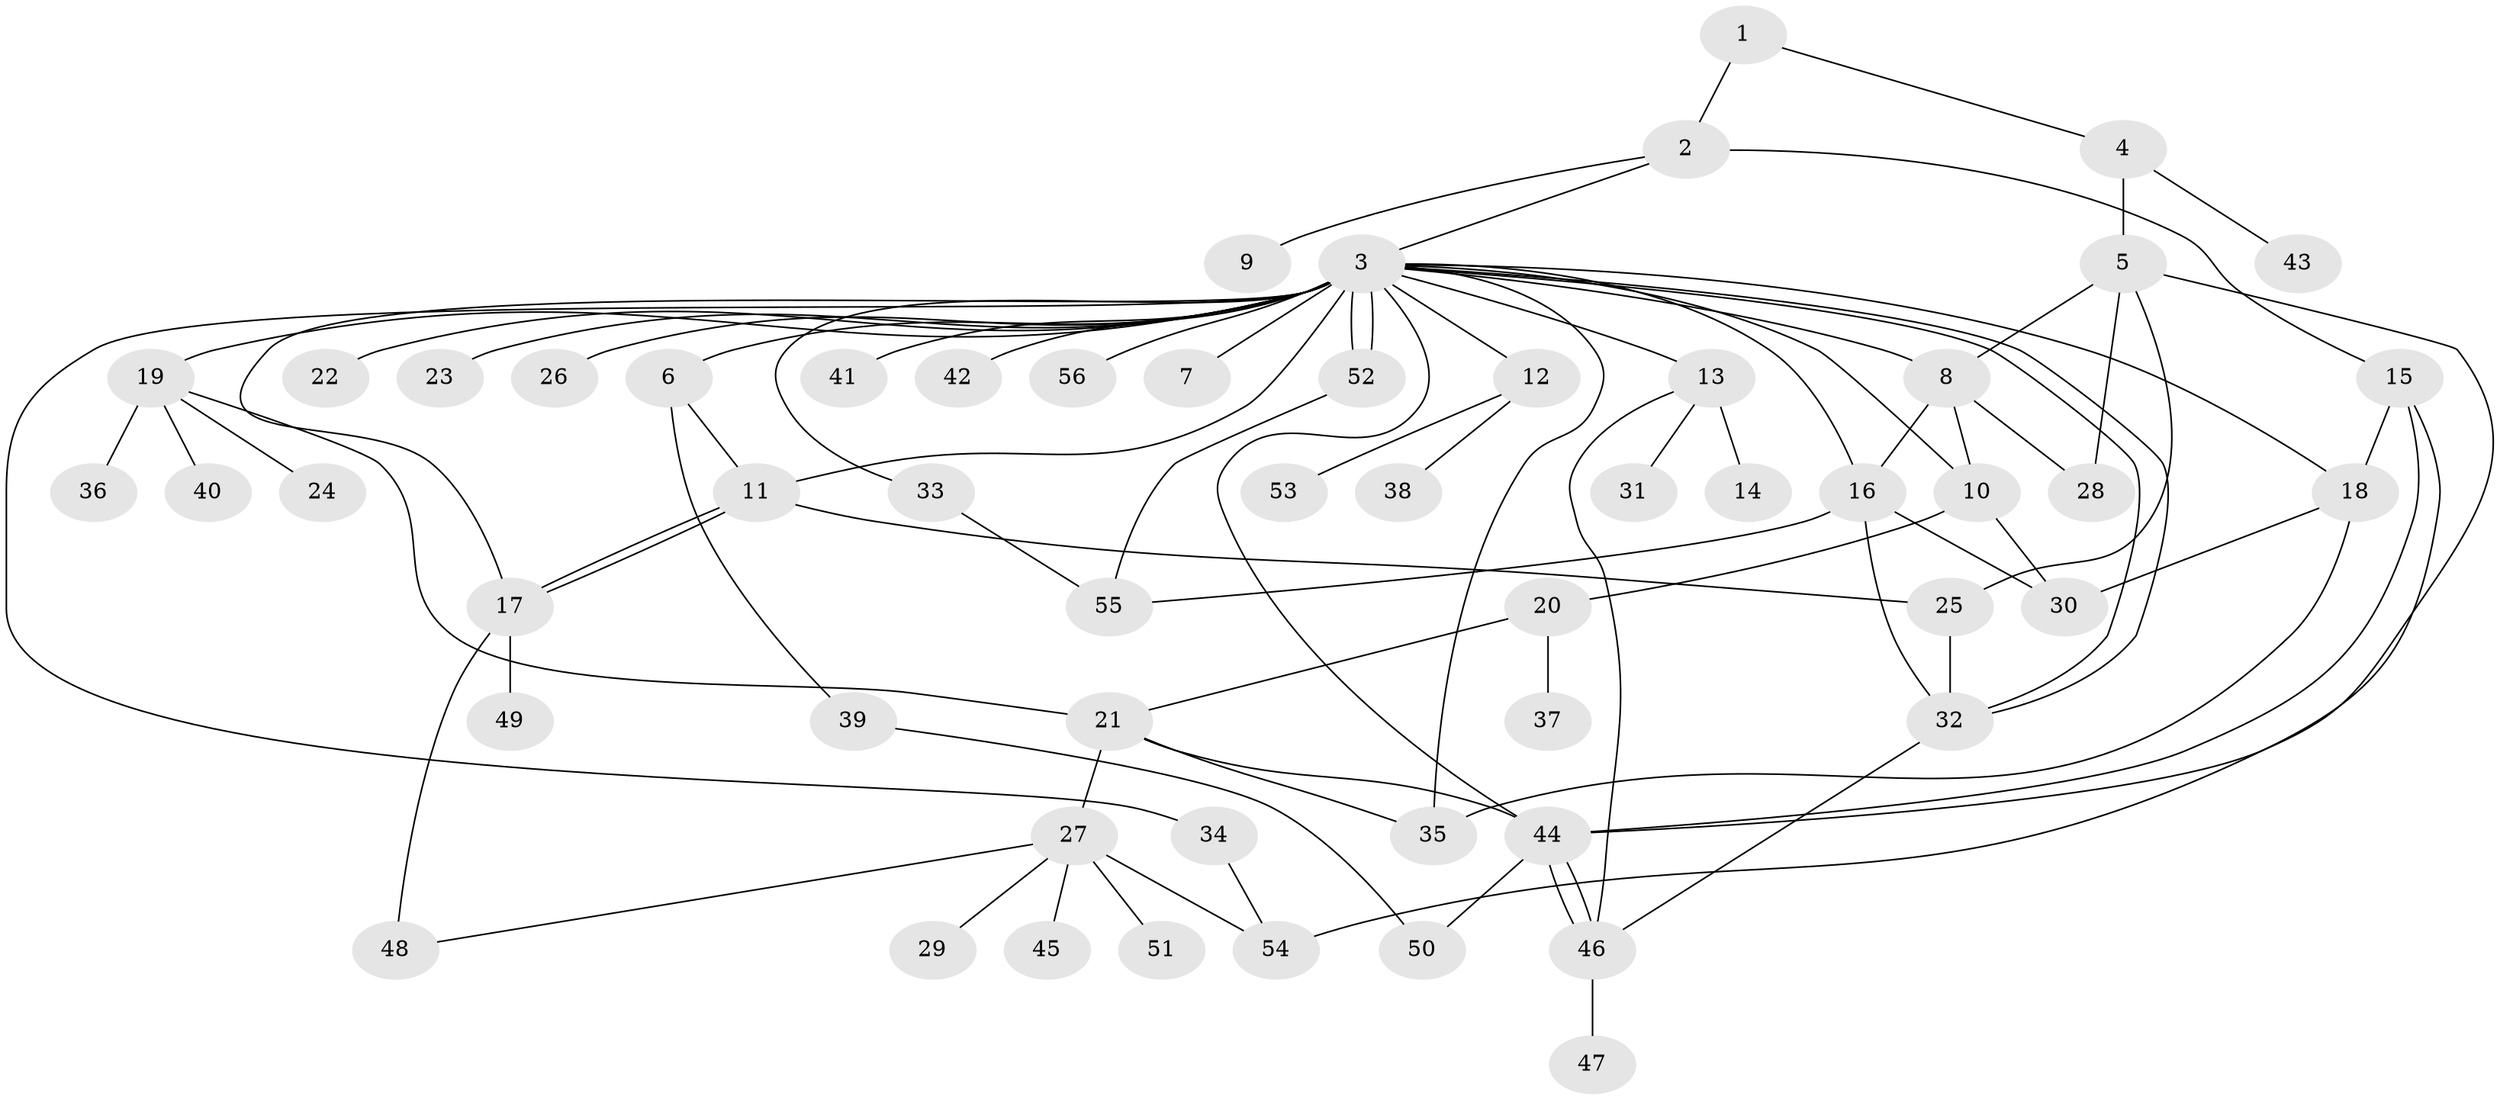 // Generated by graph-tools (version 1.1) at 2025/01/03/09/25 03:01:50]
// undirected, 56 vertices, 85 edges
graph export_dot {
graph [start="1"]
  node [color=gray90,style=filled];
  1;
  2;
  3;
  4;
  5;
  6;
  7;
  8;
  9;
  10;
  11;
  12;
  13;
  14;
  15;
  16;
  17;
  18;
  19;
  20;
  21;
  22;
  23;
  24;
  25;
  26;
  27;
  28;
  29;
  30;
  31;
  32;
  33;
  34;
  35;
  36;
  37;
  38;
  39;
  40;
  41;
  42;
  43;
  44;
  45;
  46;
  47;
  48;
  49;
  50;
  51;
  52;
  53;
  54;
  55;
  56;
  1 -- 2;
  1 -- 4;
  2 -- 3;
  2 -- 9;
  2 -- 15;
  3 -- 6;
  3 -- 7;
  3 -- 8;
  3 -- 10;
  3 -- 11;
  3 -- 12;
  3 -- 13;
  3 -- 16;
  3 -- 17;
  3 -- 18;
  3 -- 19;
  3 -- 22;
  3 -- 23;
  3 -- 26;
  3 -- 32;
  3 -- 32;
  3 -- 33;
  3 -- 34;
  3 -- 35;
  3 -- 41;
  3 -- 42;
  3 -- 44;
  3 -- 52;
  3 -- 52;
  3 -- 56;
  4 -- 5;
  4 -- 43;
  5 -- 8;
  5 -- 25;
  5 -- 28;
  5 -- 44;
  6 -- 11;
  6 -- 39;
  8 -- 10;
  8 -- 16;
  8 -- 28;
  10 -- 20;
  10 -- 30;
  11 -- 17;
  11 -- 17;
  11 -- 25;
  12 -- 38;
  12 -- 53;
  13 -- 14;
  13 -- 31;
  13 -- 46;
  15 -- 18;
  15 -- 44;
  15 -- 54;
  16 -- 30;
  16 -- 32;
  16 -- 55;
  17 -- 48;
  17 -- 49;
  18 -- 30;
  18 -- 35;
  19 -- 21;
  19 -- 24;
  19 -- 36;
  19 -- 40;
  20 -- 21;
  20 -- 37;
  21 -- 27;
  21 -- 35;
  21 -- 44;
  25 -- 32;
  27 -- 29;
  27 -- 45;
  27 -- 48;
  27 -- 51;
  27 -- 54;
  32 -- 46;
  33 -- 55;
  34 -- 54;
  39 -- 50;
  44 -- 46;
  44 -- 46;
  44 -- 50;
  46 -- 47;
  52 -- 55;
}
